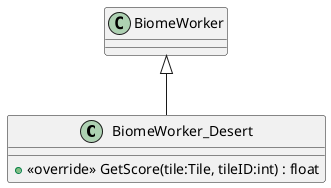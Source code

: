 @startuml
class BiomeWorker_Desert {
    + <<override>> GetScore(tile:Tile, tileID:int) : float
}
BiomeWorker <|-- BiomeWorker_Desert
@enduml
